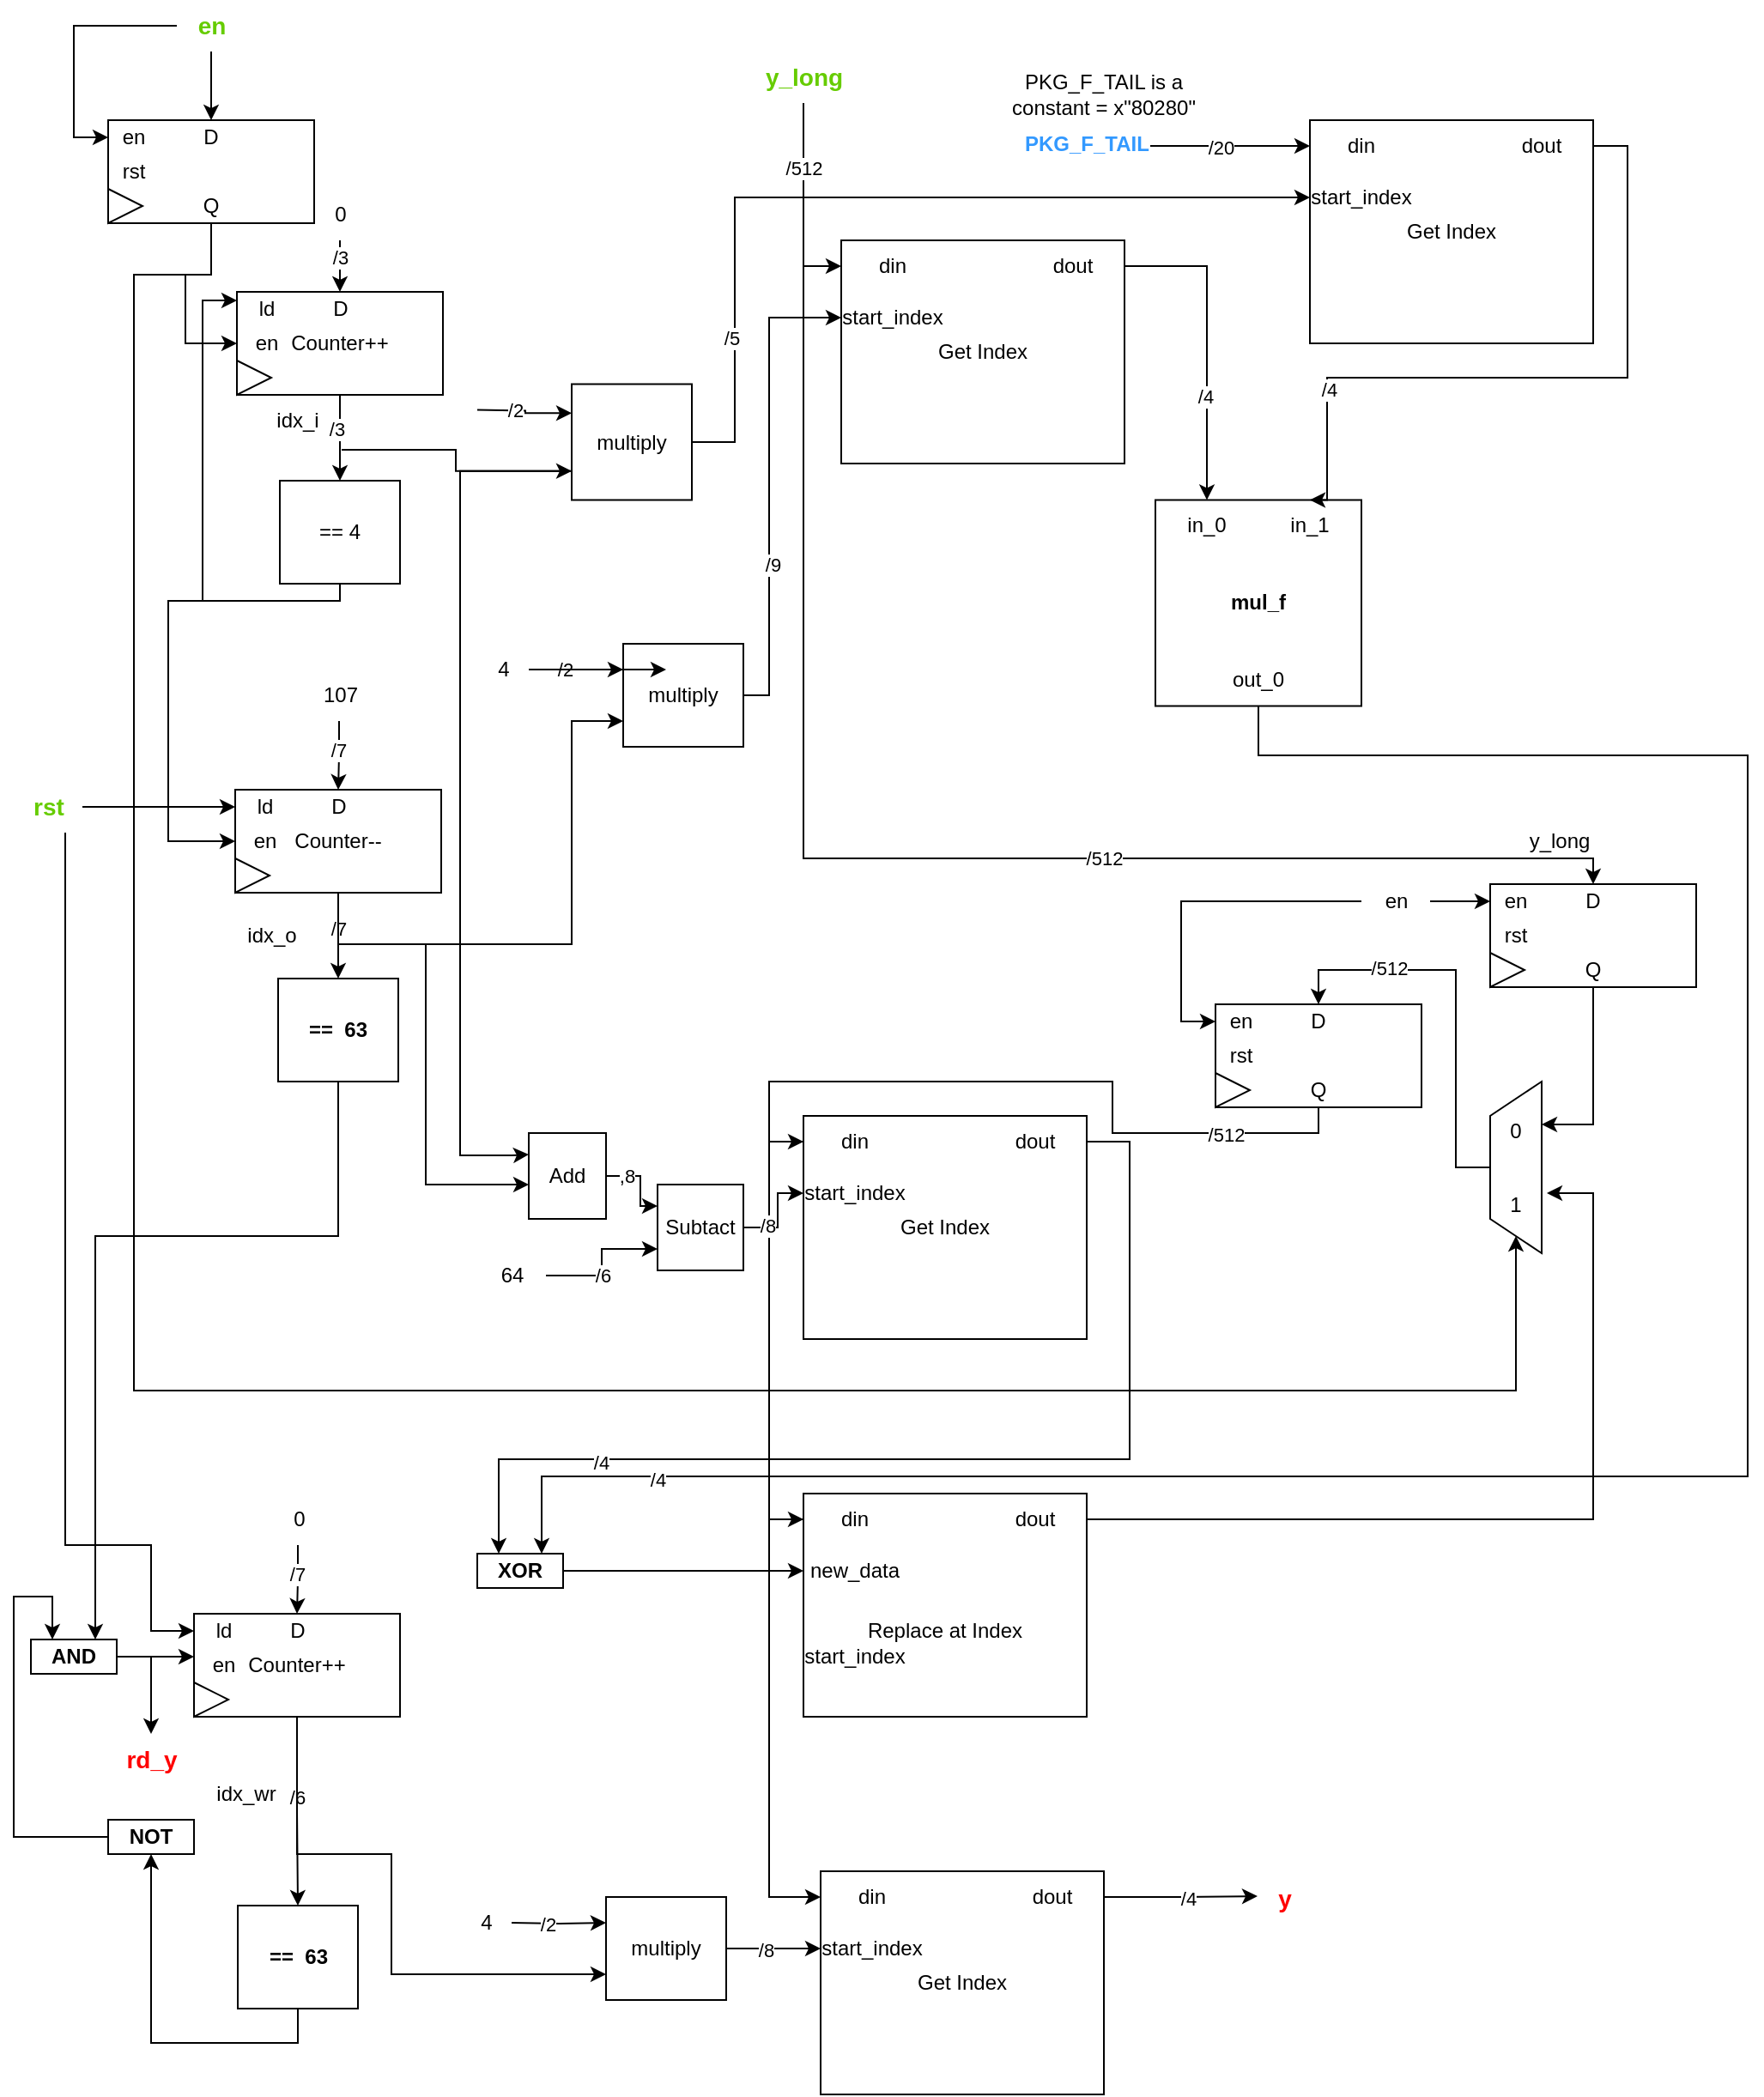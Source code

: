 <mxfile version="22.1.2" type="device">
  <diagram name="Page-1" id="uXOS0LW-BCHQ6-Janxh_">
    <mxGraphModel dx="2223" dy="1244" grid="1" gridSize="10" guides="1" tooltips="1" connect="1" arrows="1" fold="1" page="1" pageScale="1" pageWidth="850" pageHeight="1100" math="0" shadow="0">
      <root>
        <mxCell id="0" />
        <mxCell id="1" parent="0" />
        <mxCell id="AYv8p0lp2vQmEgdWVu1G-262" style="edgeStyle=orthogonalEdgeStyle;rounded=0;orthogonalLoop=1;jettySize=auto;html=1;entryX=0.5;entryY=0;entryDx=0;entryDy=0;" edge="1" parent="1" source="AYv8p0lp2vQmEgdWVu1G-8" target="AYv8p0lp2vQmEgdWVu1G-260">
          <mxGeometry relative="1" as="geometry" />
        </mxCell>
        <mxCell id="AYv8p0lp2vQmEgdWVu1G-263" style="edgeStyle=orthogonalEdgeStyle;rounded=0;orthogonalLoop=1;jettySize=auto;html=1;entryX=0;entryY=0.5;entryDx=0;entryDy=0;" edge="1" parent="1" source="AYv8p0lp2vQmEgdWVu1G-8" target="AYv8p0lp2vQmEgdWVu1G-258">
          <mxGeometry relative="1" as="geometry" />
        </mxCell>
        <mxCell id="AYv8p0lp2vQmEgdWVu1G-8" value="&lt;font color=&quot;#66cc00&quot;&gt;&lt;span style=&quot;font-size: 14px;&quot;&gt;&lt;b&gt;en&lt;br&gt;&lt;/b&gt;&lt;/span&gt;&lt;/font&gt;" style="text;html=1;align=center;verticalAlign=middle;resizable=0;points=[];autosize=1;strokeColor=none;fillColor=none;" vertex="1" parent="1">
          <mxGeometry x="35" width="40" height="30" as="geometry" />
        </mxCell>
        <mxCell id="AYv8p0lp2vQmEgdWVu1G-17" value="" style="edgeStyle=orthogonalEdgeStyle;rounded=0;orthogonalLoop=1;jettySize=auto;html=1;entryX=0.5;entryY=0;entryDx=0;entryDy=0;" edge="1" parent="1" source="AYv8p0lp2vQmEgdWVu1G-19" target="AYv8p0lp2vQmEgdWVu1G-20">
          <mxGeometry relative="1" as="geometry" />
        </mxCell>
        <mxCell id="AYv8p0lp2vQmEgdWVu1G-192" value="/3" style="edgeLabel;html=1;align=center;verticalAlign=middle;resizable=0;points=[];" vertex="1" connectable="0" parent="AYv8p0lp2vQmEgdWVu1G-17">
          <mxGeometry x="-0.2" y="-2" relative="1" as="geometry">
            <mxPoint as="offset" />
          </mxGeometry>
        </mxCell>
        <mxCell id="AYv8p0lp2vQmEgdWVu1G-19" value="Counter++" style="rounded=0;whiteSpace=wrap;html=1;" vertex="1" parent="1">
          <mxGeometry x="70" y="170" width="120" height="60" as="geometry" />
        </mxCell>
        <mxCell id="AYv8p0lp2vQmEgdWVu1G-153" style="edgeStyle=orthogonalEdgeStyle;rounded=0;orthogonalLoop=1;jettySize=auto;html=1;entryX=0;entryY=0.25;entryDx=0;entryDy=0;" edge="1" parent="1" source="AYv8p0lp2vQmEgdWVu1G-20" target="AYv8p0lp2vQmEgdWVu1G-22">
          <mxGeometry relative="1" as="geometry">
            <Array as="points">
              <mxPoint x="130" y="350" />
              <mxPoint x="50" y="350" />
              <mxPoint x="50" y="175" />
            </Array>
          </mxGeometry>
        </mxCell>
        <mxCell id="AYv8p0lp2vQmEgdWVu1G-20" value="== 4" style="rounded=0;whiteSpace=wrap;html=1;" vertex="1" parent="1">
          <mxGeometry x="95" y="280" width="70" height="60" as="geometry" />
        </mxCell>
        <mxCell id="AYv8p0lp2vQmEgdWVu1G-21" value="" style="triangle;whiteSpace=wrap;html=1;direction=east;" vertex="1" parent="1">
          <mxGeometry x="70" y="210" width="20" height="20" as="geometry" />
        </mxCell>
        <mxCell id="AYv8p0lp2vQmEgdWVu1G-22" value="ld" style="text;html=1;strokeColor=none;fillColor=none;align=center;verticalAlign=middle;whiteSpace=wrap;rounded=0;" vertex="1" parent="1">
          <mxGeometry x="70" y="170" width="35" height="20" as="geometry" />
        </mxCell>
        <mxCell id="AYv8p0lp2vQmEgdWVu1G-23" value="en" style="text;html=1;strokeColor=none;fillColor=none;align=center;verticalAlign=middle;whiteSpace=wrap;rounded=0;" vertex="1" parent="1">
          <mxGeometry x="70" y="190" width="35" height="20" as="geometry" />
        </mxCell>
        <mxCell id="AYv8p0lp2vQmEgdWVu1G-24" value="D" style="text;html=1;strokeColor=none;fillColor=none;align=center;verticalAlign=middle;whiteSpace=wrap;rounded=0;" vertex="1" parent="1">
          <mxGeometry x="112.5" y="170" width="35" height="20" as="geometry" />
        </mxCell>
        <mxCell id="AYv8p0lp2vQmEgdWVu1G-25" style="edgeStyle=orthogonalEdgeStyle;rounded=0;orthogonalLoop=1;jettySize=auto;html=1;exitX=0.5;exitY=1;exitDx=0;exitDy=0;entryX=0;entryY=0.5;entryDx=0;entryDy=0;" edge="1" parent="1" source="AYv8p0lp2vQmEgdWVu1G-20" target="AYv8p0lp2vQmEgdWVu1G-36">
          <mxGeometry relative="1" as="geometry">
            <mxPoint x="130" y="390" as="targetPoint" />
            <Array as="points">
              <mxPoint x="130" y="350" />
              <mxPoint x="30" y="350" />
              <mxPoint x="30" y="490" />
            </Array>
          </mxGeometry>
        </mxCell>
        <mxCell id="AYv8p0lp2vQmEgdWVu1G-26" value="idx_i" style="text;html=1;align=center;verticalAlign=middle;resizable=0;points=[];autosize=1;strokeColor=none;fillColor=none;" vertex="1" parent="1">
          <mxGeometry x="80" y="230" width="50" height="30" as="geometry" />
        </mxCell>
        <mxCell id="AYv8p0lp2vQmEgdWVu1G-151" style="edgeStyle=orthogonalEdgeStyle;rounded=0;orthogonalLoop=1;jettySize=auto;html=1;entryX=0.5;entryY=0;entryDx=0;entryDy=0;" edge="1" parent="1" source="AYv8p0lp2vQmEgdWVu1G-30" target="AYv8p0lp2vQmEgdWVu1G-32">
          <mxGeometry relative="1" as="geometry" />
        </mxCell>
        <mxCell id="AYv8p0lp2vQmEgdWVu1G-152" value="/7" style="edgeLabel;html=1;align=center;verticalAlign=middle;resizable=0;points=[];" vertex="1" connectable="0" parent="AYv8p0lp2vQmEgdWVu1G-151">
          <mxGeometry x="-0.16" relative="1" as="geometry">
            <mxPoint as="offset" />
          </mxGeometry>
        </mxCell>
        <mxCell id="AYv8p0lp2vQmEgdWVu1G-172" style="edgeStyle=orthogonalEdgeStyle;rounded=0;orthogonalLoop=1;jettySize=auto;html=1;entryX=0;entryY=0.75;entryDx=0;entryDy=0;" edge="1" parent="1" source="AYv8p0lp2vQmEgdWVu1G-30" target="AYv8p0lp2vQmEgdWVu1G-171">
          <mxGeometry relative="1" as="geometry">
            <Array as="points">
              <mxPoint x="129" y="550" />
              <mxPoint x="265" y="550" />
              <mxPoint x="265" y="420" />
            </Array>
          </mxGeometry>
        </mxCell>
        <mxCell id="AYv8p0lp2vQmEgdWVu1G-30" value="Counter--" style="rounded=0;whiteSpace=wrap;html=1;" vertex="1" parent="1">
          <mxGeometry x="69" y="460" width="120" height="60" as="geometry" />
        </mxCell>
        <mxCell id="AYv8p0lp2vQmEgdWVu1G-320" style="edgeStyle=orthogonalEdgeStyle;rounded=0;orthogonalLoop=1;jettySize=auto;html=1;entryX=0.75;entryY=0;entryDx=0;entryDy=0;" edge="1" parent="1" source="AYv8p0lp2vQmEgdWVu1G-32" target="AYv8p0lp2vQmEgdWVu1G-312">
          <mxGeometry relative="1" as="geometry">
            <Array as="points">
              <mxPoint x="129" y="720" />
              <mxPoint x="-12" y="720" />
            </Array>
          </mxGeometry>
        </mxCell>
        <mxCell id="AYv8p0lp2vQmEgdWVu1G-32" value="&lt;b&gt;==&amp;nbsp; 63&lt;/b&gt;" style="rounded=0;whiteSpace=wrap;html=1;" vertex="1" parent="1">
          <mxGeometry x="94" y="570" width="70" height="60" as="geometry" />
        </mxCell>
        <mxCell id="AYv8p0lp2vQmEgdWVu1G-33" value="" style="triangle;whiteSpace=wrap;html=1;direction=east;" vertex="1" parent="1">
          <mxGeometry x="69" y="500" width="20" height="20" as="geometry" />
        </mxCell>
        <mxCell id="AYv8p0lp2vQmEgdWVu1G-35" value="ld" style="text;html=1;strokeColor=none;fillColor=none;align=center;verticalAlign=middle;whiteSpace=wrap;rounded=0;" vertex="1" parent="1">
          <mxGeometry x="69" y="460" width="35" height="20" as="geometry" />
        </mxCell>
        <mxCell id="AYv8p0lp2vQmEgdWVu1G-36" value="en" style="text;html=1;strokeColor=none;fillColor=none;align=center;verticalAlign=middle;whiteSpace=wrap;rounded=0;" vertex="1" parent="1">
          <mxGeometry x="69" y="480" width="35" height="20" as="geometry" />
        </mxCell>
        <mxCell id="AYv8p0lp2vQmEgdWVu1G-37" value="D" style="text;html=1;strokeColor=none;fillColor=none;align=center;verticalAlign=middle;whiteSpace=wrap;rounded=0;" vertex="1" parent="1">
          <mxGeometry x="111.5" y="460" width="35" height="20" as="geometry" />
        </mxCell>
        <mxCell id="AYv8p0lp2vQmEgdWVu1G-39" value="idx_o" style="text;html=1;align=center;verticalAlign=middle;resizable=0;points=[];autosize=1;strokeColor=none;fillColor=none;" vertex="1" parent="1">
          <mxGeometry x="65" y="530" width="50" height="30" as="geometry" />
        </mxCell>
        <mxCell id="AYv8p0lp2vQmEgdWVu1G-66" style="edgeStyle=orthogonalEdgeStyle;rounded=0;orthogonalLoop=1;jettySize=auto;html=1;entryX=0.5;entryY=0;entryDx=0;entryDy=0;" edge="1" parent="1" source="AYv8p0lp2vQmEgdWVu1G-68" target="AYv8p0lp2vQmEgdWVu1G-24">
          <mxGeometry relative="1" as="geometry" />
        </mxCell>
        <mxCell id="AYv8p0lp2vQmEgdWVu1G-67" value="/3" style="edgeLabel;html=1;align=center;verticalAlign=middle;resizable=0;points=[];" vertex="1" connectable="0" parent="AYv8p0lp2vQmEgdWVu1G-66">
          <mxGeometry x="0.483" y="-3" relative="1" as="geometry">
            <mxPoint x="3" y="-7" as="offset" />
          </mxGeometry>
        </mxCell>
        <mxCell id="AYv8p0lp2vQmEgdWVu1G-68" value="0" style="text;html=1;align=center;verticalAlign=middle;resizable=0;points=[];autosize=1;strokeColor=none;fillColor=none;" vertex="1" parent="1">
          <mxGeometry x="115" y="110" width="30" height="30" as="geometry" />
        </mxCell>
        <mxCell id="AYv8p0lp2vQmEgdWVu1G-149" style="edgeStyle=orthogonalEdgeStyle;rounded=0;orthogonalLoop=1;jettySize=auto;html=1;entryX=0.5;entryY=0;entryDx=0;entryDy=0;" edge="1" parent="1" source="AYv8p0lp2vQmEgdWVu1G-148" target="AYv8p0lp2vQmEgdWVu1G-37">
          <mxGeometry relative="1" as="geometry" />
        </mxCell>
        <mxCell id="AYv8p0lp2vQmEgdWVu1G-150" value="/7" style="edgeLabel;html=1;align=center;verticalAlign=middle;resizable=0;points=[];" vertex="1" connectable="0" parent="AYv8p0lp2vQmEgdWVu1G-149">
          <mxGeometry x="-0.161" y="-1" relative="1" as="geometry">
            <mxPoint as="offset" />
          </mxGeometry>
        </mxCell>
        <mxCell id="AYv8p0lp2vQmEgdWVu1G-148" value="107" style="text;html=1;align=center;verticalAlign=middle;resizable=0;points=[];autosize=1;strokeColor=none;fillColor=none;" vertex="1" parent="1">
          <mxGeometry x="109.5" y="390" width="40" height="30" as="geometry" />
        </mxCell>
        <mxCell id="AYv8p0lp2vQmEgdWVu1G-158" value="&lt;b&gt;mul_f&lt;/b&gt;" style="rounded=0;whiteSpace=wrap;html=1;" vertex="1" parent="1">
          <mxGeometry x="605" y="291.25" width="120" height="120" as="geometry" />
        </mxCell>
        <mxCell id="AYv8p0lp2vQmEgdWVu1G-159" value="in_0" style="text;html=1;strokeColor=none;fillColor=none;align=center;verticalAlign=middle;whiteSpace=wrap;rounded=0;" vertex="1" parent="1">
          <mxGeometry x="615" y="291.25" width="40" height="30" as="geometry" />
        </mxCell>
        <mxCell id="AYv8p0lp2vQmEgdWVu1G-160" value="in_1" style="text;html=1;strokeColor=none;fillColor=none;align=center;verticalAlign=middle;whiteSpace=wrap;rounded=0;" vertex="1" parent="1">
          <mxGeometry x="675" y="291.25" width="40" height="30" as="geometry" />
        </mxCell>
        <mxCell id="AYv8p0lp2vQmEgdWVu1G-272" style="edgeStyle=orthogonalEdgeStyle;rounded=0;orthogonalLoop=1;jettySize=auto;html=1;entryX=0.75;entryY=0;entryDx=0;entryDy=0;" edge="1" parent="1" source="AYv8p0lp2vQmEgdWVu1G-161" target="AYv8p0lp2vQmEgdWVu1G-268">
          <mxGeometry relative="1" as="geometry">
            <Array as="points">
              <mxPoint x="665" y="440" />
              <mxPoint x="950" y="440" />
              <mxPoint x="950" y="860" />
              <mxPoint x="248" y="860" />
            </Array>
          </mxGeometry>
        </mxCell>
        <mxCell id="AYv8p0lp2vQmEgdWVu1G-273" value="/4" style="edgeLabel;html=1;align=center;verticalAlign=middle;resizable=0;points=[];" vertex="1" connectable="0" parent="AYv8p0lp2vQmEgdWVu1G-272">
          <mxGeometry x="0.847" y="2" relative="1" as="geometry">
            <mxPoint x="-1" as="offset" />
          </mxGeometry>
        </mxCell>
        <mxCell id="AYv8p0lp2vQmEgdWVu1G-161" value="out_0" style="text;html=1;strokeColor=none;fillColor=none;align=center;verticalAlign=middle;whiteSpace=wrap;rounded=0;" vertex="1" parent="1">
          <mxGeometry x="645" y="381.25" width="40" height="30" as="geometry" />
        </mxCell>
        <mxCell id="AYv8p0lp2vQmEgdWVu1G-162" value="Get Index" style="rounded=0;whiteSpace=wrap;html=1;" vertex="1" parent="1">
          <mxGeometry x="422" y="140" width="165" height="130" as="geometry" />
        </mxCell>
        <mxCell id="AYv8p0lp2vQmEgdWVu1G-163" value="din" style="text;html=1;strokeColor=none;fillColor=none;align=center;verticalAlign=middle;whiteSpace=wrap;rounded=0;" vertex="1" parent="1">
          <mxGeometry x="422" y="140" width="60" height="30" as="geometry" />
        </mxCell>
        <mxCell id="AYv8p0lp2vQmEgdWVu1G-164" value="start_index" style="text;html=1;strokeColor=none;fillColor=none;align=center;verticalAlign=middle;whiteSpace=wrap;rounded=0;" vertex="1" parent="1">
          <mxGeometry x="422" y="170" width="60" height="30" as="geometry" />
        </mxCell>
        <mxCell id="AYv8p0lp2vQmEgdWVu1G-170" style="edgeStyle=orthogonalEdgeStyle;rounded=0;orthogonalLoop=1;jettySize=auto;html=1;entryX=0.5;entryY=0;entryDx=0;entryDy=0;" edge="1" parent="1" source="AYv8p0lp2vQmEgdWVu1G-166" target="AYv8p0lp2vQmEgdWVu1G-159">
          <mxGeometry relative="1" as="geometry" />
        </mxCell>
        <mxCell id="AYv8p0lp2vQmEgdWVu1G-178" value="/4" style="edgeLabel;html=1;align=center;verticalAlign=middle;resizable=0;points=[];" vertex="1" connectable="0" parent="AYv8p0lp2vQmEgdWVu1G-170">
          <mxGeometry x="0.346" y="-1" relative="1" as="geometry">
            <mxPoint as="offset" />
          </mxGeometry>
        </mxCell>
        <mxCell id="AYv8p0lp2vQmEgdWVu1G-166" value="dout" style="text;html=1;strokeColor=none;fillColor=none;align=center;verticalAlign=middle;whiteSpace=wrap;rounded=0;" vertex="1" parent="1">
          <mxGeometry x="527" y="140" width="60" height="30" as="geometry" />
        </mxCell>
        <mxCell id="AYv8p0lp2vQmEgdWVu1G-168" style="edgeStyle=orthogonalEdgeStyle;rounded=0;orthogonalLoop=1;jettySize=auto;html=1;entryX=0;entryY=0.5;entryDx=0;entryDy=0;" edge="1" parent="1" source="AYv8p0lp2vQmEgdWVu1G-167" target="AYv8p0lp2vQmEgdWVu1G-163">
          <mxGeometry relative="1" as="geometry" />
        </mxCell>
        <mxCell id="AYv8p0lp2vQmEgdWVu1G-169" value="/512" style="edgeLabel;html=1;align=center;verticalAlign=middle;resizable=0;points=[];" vertex="1" connectable="0" parent="AYv8p0lp2vQmEgdWVu1G-168">
          <mxGeometry x="-0.35" relative="1" as="geometry">
            <mxPoint as="offset" />
          </mxGeometry>
        </mxCell>
        <mxCell id="AYv8p0lp2vQmEgdWVu1G-167" value="&lt;font color=&quot;#66cc00&quot;&gt;&lt;span style=&quot;font-size: 14px;&quot;&gt;&lt;b&gt;y_long&lt;br&gt;&lt;/b&gt;&lt;/span&gt;&lt;/font&gt;" style="text;html=1;align=center;verticalAlign=middle;resizable=0;points=[];autosize=1;strokeColor=none;fillColor=none;" vertex="1" parent="1">
          <mxGeometry x="365" y="30" width="70" height="30" as="geometry" />
        </mxCell>
        <mxCell id="AYv8p0lp2vQmEgdWVu1G-176" style="edgeStyle=orthogonalEdgeStyle;rounded=0;orthogonalLoop=1;jettySize=auto;html=1;entryX=0;entryY=0.5;entryDx=0;entryDy=0;" edge="1" parent="1" source="AYv8p0lp2vQmEgdWVu1G-171" target="AYv8p0lp2vQmEgdWVu1G-164">
          <mxGeometry relative="1" as="geometry">
            <Array as="points">
              <mxPoint x="380" y="405" />
              <mxPoint x="380" y="185" />
            </Array>
          </mxGeometry>
        </mxCell>
        <mxCell id="AYv8p0lp2vQmEgdWVu1G-177" value="/9" style="edgeLabel;html=1;align=center;verticalAlign=middle;resizable=0;points=[];" vertex="1" connectable="0" parent="AYv8p0lp2vQmEgdWVu1G-176">
          <mxGeometry x="-0.339" y="-1" relative="1" as="geometry">
            <mxPoint x="1" as="offset" />
          </mxGeometry>
        </mxCell>
        <mxCell id="AYv8p0lp2vQmEgdWVu1G-171" value="multiply" style="rounded=0;whiteSpace=wrap;html=1;" vertex="1" parent="1">
          <mxGeometry x="295" y="375" width="70" height="60" as="geometry" />
        </mxCell>
        <mxCell id="AYv8p0lp2vQmEgdWVu1G-174" style="edgeStyle=orthogonalEdgeStyle;rounded=0;orthogonalLoop=1;jettySize=auto;html=1;entryX=0;entryY=0.25;entryDx=0;entryDy=0;" edge="1" parent="1" source="AYv8p0lp2vQmEgdWVu1G-173" target="AYv8p0lp2vQmEgdWVu1G-171">
          <mxGeometry relative="1" as="geometry" />
        </mxCell>
        <mxCell id="AYv8p0lp2vQmEgdWVu1G-175" value="/2" style="edgeLabel;html=1;align=center;verticalAlign=middle;resizable=0;points=[];" vertex="1" connectable="0" parent="AYv8p0lp2vQmEgdWVu1G-174">
          <mxGeometry x="-0.236" relative="1" as="geometry">
            <mxPoint as="offset" />
          </mxGeometry>
        </mxCell>
        <mxCell id="AYv8p0lp2vQmEgdWVu1G-328" value="" style="edgeStyle=orthogonalEdgeStyle;rounded=0;orthogonalLoop=1;jettySize=auto;html=1;" edge="1" parent="1" source="AYv8p0lp2vQmEgdWVu1G-173">
          <mxGeometry relative="1" as="geometry">
            <mxPoint x="320" y="390" as="targetPoint" />
          </mxGeometry>
        </mxCell>
        <mxCell id="AYv8p0lp2vQmEgdWVu1G-173" value="4" style="text;html=1;align=center;verticalAlign=middle;resizable=0;points=[];autosize=1;strokeColor=none;fillColor=none;" vertex="1" parent="1">
          <mxGeometry x="210" y="375" width="30" height="30" as="geometry" />
        </mxCell>
        <mxCell id="AYv8p0lp2vQmEgdWVu1G-180" value="Get Index" style="rounded=0;whiteSpace=wrap;html=1;" vertex="1" parent="1">
          <mxGeometry x="695" y="70" width="165" height="130" as="geometry" />
        </mxCell>
        <mxCell id="AYv8p0lp2vQmEgdWVu1G-181" value="din" style="text;html=1;strokeColor=none;fillColor=none;align=center;verticalAlign=middle;whiteSpace=wrap;rounded=0;" vertex="1" parent="1">
          <mxGeometry x="695" y="70" width="60" height="30" as="geometry" />
        </mxCell>
        <mxCell id="AYv8p0lp2vQmEgdWVu1G-182" value="start_index" style="text;html=1;strokeColor=none;fillColor=none;align=center;verticalAlign=middle;whiteSpace=wrap;rounded=0;" vertex="1" parent="1">
          <mxGeometry x="695" y="100" width="60" height="30" as="geometry" />
        </mxCell>
        <mxCell id="AYv8p0lp2vQmEgdWVu1G-193" style="edgeStyle=orthogonalEdgeStyle;rounded=0;orthogonalLoop=1;jettySize=auto;html=1;entryX=0.5;entryY=0;entryDx=0;entryDy=0;" edge="1" parent="1" source="AYv8p0lp2vQmEgdWVu1G-183" target="AYv8p0lp2vQmEgdWVu1G-160">
          <mxGeometry relative="1" as="geometry">
            <Array as="points">
              <mxPoint x="880" y="85" />
              <mxPoint x="880" y="220" />
              <mxPoint x="705" y="220" />
            </Array>
          </mxGeometry>
        </mxCell>
        <mxCell id="AYv8p0lp2vQmEgdWVu1G-197" value="/4" style="edgeLabel;html=1;align=center;verticalAlign=middle;resizable=0;points=[];" vertex="1" connectable="0" parent="AYv8p0lp2vQmEgdWVu1G-193">
          <mxGeometry x="0.638" y="1" relative="1" as="geometry">
            <mxPoint as="offset" />
          </mxGeometry>
        </mxCell>
        <mxCell id="AYv8p0lp2vQmEgdWVu1G-183" value="dout" style="text;html=1;strokeColor=none;fillColor=none;align=center;verticalAlign=middle;whiteSpace=wrap;rounded=0;" vertex="1" parent="1">
          <mxGeometry x="800" y="70" width="60" height="30" as="geometry" />
        </mxCell>
        <mxCell id="AYv8p0lp2vQmEgdWVu1G-190" style="edgeStyle=orthogonalEdgeStyle;rounded=0;orthogonalLoop=1;jettySize=auto;html=1;entryX=0;entryY=0.5;entryDx=0;entryDy=0;" edge="1" parent="1" source="AYv8p0lp2vQmEgdWVu1G-185" target="AYv8p0lp2vQmEgdWVu1G-182">
          <mxGeometry relative="1" as="geometry">
            <Array as="points">
              <mxPoint x="360" y="258" />
              <mxPoint x="360" y="115" />
            </Array>
          </mxGeometry>
        </mxCell>
        <mxCell id="AYv8p0lp2vQmEgdWVu1G-191" value="/5" style="edgeLabel;html=1;align=center;verticalAlign=middle;resizable=0;points=[];" vertex="1" connectable="0" parent="AYv8p0lp2vQmEgdWVu1G-190">
          <mxGeometry x="-0.659" y="2" relative="1" as="geometry">
            <mxPoint as="offset" />
          </mxGeometry>
        </mxCell>
        <mxCell id="AYv8p0lp2vQmEgdWVu1G-185" value="multiply" style="rounded=0;whiteSpace=wrap;html=1;" vertex="1" parent="1">
          <mxGeometry x="265" y="223.75" width="70" height="67.5" as="geometry" />
        </mxCell>
        <mxCell id="AYv8p0lp2vQmEgdWVu1G-186" style="edgeStyle=orthogonalEdgeStyle;rounded=0;orthogonalLoop=1;jettySize=auto;html=1;entryX=0;entryY=0.25;entryDx=0;entryDy=0;" edge="1" parent="1" target="AYv8p0lp2vQmEgdWVu1G-185">
          <mxGeometry relative="1" as="geometry">
            <mxPoint x="210" y="238.75" as="sourcePoint" />
          </mxGeometry>
        </mxCell>
        <mxCell id="AYv8p0lp2vQmEgdWVu1G-187" value="/2" style="edgeLabel;html=1;align=center;verticalAlign=middle;resizable=0;points=[];" vertex="1" connectable="0" parent="AYv8p0lp2vQmEgdWVu1G-186">
          <mxGeometry x="-0.236" relative="1" as="geometry">
            <mxPoint as="offset" />
          </mxGeometry>
        </mxCell>
        <mxCell id="AYv8p0lp2vQmEgdWVu1G-189" style="edgeStyle=orthogonalEdgeStyle;rounded=0;orthogonalLoop=1;jettySize=auto;html=1;exitX=1.02;exitY=1.067;exitDx=0;exitDy=0;entryX=0;entryY=0.75;entryDx=0;entryDy=0;exitPerimeter=0;" edge="1" parent="1" source="AYv8p0lp2vQmEgdWVu1G-26" target="AYv8p0lp2vQmEgdWVu1G-185">
          <mxGeometry relative="1" as="geometry" />
        </mxCell>
        <mxCell id="AYv8p0lp2vQmEgdWVu1G-195" style="edgeStyle=orthogonalEdgeStyle;rounded=0;orthogonalLoop=1;jettySize=auto;html=1;entryX=0;entryY=0.5;entryDx=0;entryDy=0;" edge="1" parent="1" source="AYv8p0lp2vQmEgdWVu1G-194" target="AYv8p0lp2vQmEgdWVu1G-181">
          <mxGeometry relative="1" as="geometry" />
        </mxCell>
        <mxCell id="AYv8p0lp2vQmEgdWVu1G-196" value="/20" style="edgeLabel;html=1;align=center;verticalAlign=middle;resizable=0;points=[];" vertex="1" connectable="0" parent="AYv8p0lp2vQmEgdWVu1G-195">
          <mxGeometry x="-0.118" y="-1" relative="1" as="geometry">
            <mxPoint as="offset" />
          </mxGeometry>
        </mxCell>
        <mxCell id="AYv8p0lp2vQmEgdWVu1G-194" value="PKG_F_TAIL" style="text;whiteSpace=wrap;fontStyle=1;fontColor=#3399FF;" vertex="1" parent="1">
          <mxGeometry x="527" y="70" width="75" height="30" as="geometry" />
        </mxCell>
        <mxCell id="AYv8p0lp2vQmEgdWVu1G-198" value="PKG_F_TAIL is a constant = x&quot;80280&quot;" style="text;html=1;strokeColor=none;fillColor=none;align=center;verticalAlign=middle;whiteSpace=wrap;rounded=0;" vertex="1" parent="1">
          <mxGeometry x="510" y="40" width="130" height="30" as="geometry" />
        </mxCell>
        <mxCell id="AYv8p0lp2vQmEgdWVu1G-199" value="Get Index" style="rounded=0;whiteSpace=wrap;html=1;" vertex="1" parent="1">
          <mxGeometry x="400" y="650" width="165" height="130" as="geometry" />
        </mxCell>
        <mxCell id="AYv8p0lp2vQmEgdWVu1G-200" value="din" style="text;html=1;strokeColor=none;fillColor=none;align=center;verticalAlign=middle;whiteSpace=wrap;rounded=0;" vertex="1" parent="1">
          <mxGeometry x="400" y="650" width="60" height="30" as="geometry" />
        </mxCell>
        <mxCell id="AYv8p0lp2vQmEgdWVu1G-201" value="start_index" style="text;html=1;strokeColor=none;fillColor=none;align=center;verticalAlign=middle;whiteSpace=wrap;rounded=0;" vertex="1" parent="1">
          <mxGeometry x="400" y="680" width="60" height="30" as="geometry" />
        </mxCell>
        <mxCell id="AYv8p0lp2vQmEgdWVu1G-270" style="edgeStyle=orthogonalEdgeStyle;rounded=0;orthogonalLoop=1;jettySize=auto;html=1;entryX=0.25;entryY=0;entryDx=0;entryDy=0;" edge="1" parent="1" source="AYv8p0lp2vQmEgdWVu1G-202" target="AYv8p0lp2vQmEgdWVu1G-268">
          <mxGeometry relative="1" as="geometry">
            <Array as="points">
              <mxPoint x="590" y="665" />
              <mxPoint x="590" y="850" />
              <mxPoint x="223" y="850" />
            </Array>
          </mxGeometry>
        </mxCell>
        <mxCell id="AYv8p0lp2vQmEgdWVu1G-271" value="/4" style="edgeLabel;html=1;align=center;verticalAlign=middle;resizable=0;points=[];" vertex="1" connectable="0" parent="AYv8p0lp2vQmEgdWVu1G-270">
          <mxGeometry x="0.637" y="2" relative="1" as="geometry">
            <mxPoint x="-1" as="offset" />
          </mxGeometry>
        </mxCell>
        <mxCell id="AYv8p0lp2vQmEgdWVu1G-202" value="dout" style="text;html=1;strokeColor=none;fillColor=none;align=center;verticalAlign=middle;whiteSpace=wrap;rounded=0;" vertex="1" parent="1">
          <mxGeometry x="505" y="650" width="60" height="30" as="geometry" />
        </mxCell>
        <mxCell id="AYv8p0lp2vQmEgdWVu1G-203" value="" style="rounded=0;whiteSpace=wrap;html=1;" vertex="1" parent="1">
          <mxGeometry x="640" y="585" width="120" height="60" as="geometry" />
        </mxCell>
        <mxCell id="AYv8p0lp2vQmEgdWVu1G-204" value="" style="triangle;whiteSpace=wrap;html=1;direction=east;" vertex="1" parent="1">
          <mxGeometry x="640" y="625" width="20" height="20" as="geometry" />
        </mxCell>
        <mxCell id="AYv8p0lp2vQmEgdWVu1G-205" value="en" style="text;html=1;strokeColor=none;fillColor=none;align=center;verticalAlign=middle;whiteSpace=wrap;rounded=0;" vertex="1" parent="1">
          <mxGeometry x="640" y="585" width="30" height="20" as="geometry" />
        </mxCell>
        <mxCell id="AYv8p0lp2vQmEgdWVu1G-206" value="rst" style="text;html=1;strokeColor=none;fillColor=none;align=center;verticalAlign=middle;whiteSpace=wrap;rounded=0;" vertex="1" parent="1">
          <mxGeometry x="640" y="605" width="30" height="20" as="geometry" />
        </mxCell>
        <mxCell id="AYv8p0lp2vQmEgdWVu1G-207" value="D" style="text;html=1;strokeColor=none;fillColor=none;align=center;verticalAlign=middle;whiteSpace=wrap;rounded=0;" vertex="1" parent="1">
          <mxGeometry x="670" y="585" width="60" height="20" as="geometry" />
        </mxCell>
        <mxCell id="AYv8p0lp2vQmEgdWVu1G-209" style="edgeStyle=orthogonalEdgeStyle;rounded=0;orthogonalLoop=1;jettySize=auto;html=1;entryX=0;entryY=0.5;entryDx=0;entryDy=0;" edge="1" parent="1" source="AYv8p0lp2vQmEgdWVu1G-208" target="AYv8p0lp2vQmEgdWVu1G-200">
          <mxGeometry relative="1" as="geometry">
            <Array as="points">
              <mxPoint x="700" y="660" />
              <mxPoint x="580" y="660" />
              <mxPoint x="580" y="630" />
              <mxPoint x="380" y="630" />
              <mxPoint x="380" y="665" />
            </Array>
          </mxGeometry>
        </mxCell>
        <mxCell id="AYv8p0lp2vQmEgdWVu1G-275" value="/512" style="edgeLabel;html=1;align=center;verticalAlign=middle;resizable=0;points=[];" vertex="1" connectable="0" parent="AYv8p0lp2vQmEgdWVu1G-209">
          <mxGeometry x="-0.676" y="1" relative="1" as="geometry">
            <mxPoint x="-1" as="offset" />
          </mxGeometry>
        </mxCell>
        <mxCell id="AYv8p0lp2vQmEgdWVu1G-208" value="Q" style="text;html=1;strokeColor=none;fillColor=none;align=center;verticalAlign=middle;whiteSpace=wrap;rounded=0;" vertex="1" parent="1">
          <mxGeometry x="670" y="625" width="60" height="20" as="geometry" />
        </mxCell>
        <mxCell id="AYv8p0lp2vQmEgdWVu1G-210" value="&lt;br&gt;&lt;br&gt;Replace at Index" style="rounded=0;whiteSpace=wrap;html=1;" vertex="1" parent="1">
          <mxGeometry x="400" y="870" width="165" height="130" as="geometry" />
        </mxCell>
        <mxCell id="AYv8p0lp2vQmEgdWVu1G-274" style="edgeStyle=orthogonalEdgeStyle;rounded=0;orthogonalLoop=1;jettySize=auto;html=1;exitX=0;exitY=0.5;exitDx=0;exitDy=0;" edge="1" parent="1" source="AYv8p0lp2vQmEgdWVu1G-200" target="AYv8p0lp2vQmEgdWVu1G-211">
          <mxGeometry relative="1" as="geometry">
            <Array as="points">
              <mxPoint x="380" y="665" />
              <mxPoint x="380" y="885" />
            </Array>
          </mxGeometry>
        </mxCell>
        <mxCell id="AYv8p0lp2vQmEgdWVu1G-211" value="din" style="text;html=1;strokeColor=none;fillColor=none;align=center;verticalAlign=middle;whiteSpace=wrap;rounded=0;" vertex="1" parent="1">
          <mxGeometry x="400" y="870" width="60" height="30" as="geometry" />
        </mxCell>
        <mxCell id="AYv8p0lp2vQmEgdWVu1G-212" value="dout" style="text;html=1;strokeColor=none;fillColor=none;align=center;verticalAlign=middle;whiteSpace=wrap;rounded=0;" vertex="1" parent="1">
          <mxGeometry x="505" y="870" width="60" height="30" as="geometry" />
        </mxCell>
        <mxCell id="AYv8p0lp2vQmEgdWVu1G-213" value="new_data" style="text;html=1;strokeColor=none;fillColor=none;align=center;verticalAlign=middle;whiteSpace=wrap;rounded=0;" vertex="1" parent="1">
          <mxGeometry x="400" y="900" width="60" height="30" as="geometry" />
        </mxCell>
        <mxCell id="AYv8p0lp2vQmEgdWVu1G-214" value="start_index" style="text;html=1;strokeColor=none;fillColor=none;align=center;verticalAlign=middle;whiteSpace=wrap;rounded=0;" vertex="1" parent="1">
          <mxGeometry x="400" y="950" width="60" height="30" as="geometry" />
        </mxCell>
        <mxCell id="AYv8p0lp2vQmEgdWVu1G-220" style="edgeStyle=orthogonalEdgeStyle;rounded=0;orthogonalLoop=1;jettySize=auto;html=1;exitX=0;exitY=0.75;exitDx=0;exitDy=0;entryX=0;entryY=0.25;entryDx=0;entryDy=0;" edge="1" parent="1" source="AYv8p0lp2vQmEgdWVu1G-185" target="AYv8p0lp2vQmEgdWVu1G-218">
          <mxGeometry relative="1" as="geometry">
            <Array as="points">
              <mxPoint x="200" y="274" />
              <mxPoint x="200" y="673" />
              <mxPoint x="230" y="673" />
            </Array>
          </mxGeometry>
        </mxCell>
        <mxCell id="AYv8p0lp2vQmEgdWVu1G-221" style="edgeStyle=orthogonalEdgeStyle;rounded=0;orthogonalLoop=1;jettySize=auto;html=1;exitX=0.5;exitY=1;exitDx=0;exitDy=0;" edge="1" parent="1" source="AYv8p0lp2vQmEgdWVu1G-30" target="AYv8p0lp2vQmEgdWVu1G-218">
          <mxGeometry relative="1" as="geometry">
            <Array as="points">
              <mxPoint x="129" y="550" />
              <mxPoint x="180" y="550" />
              <mxPoint x="180" y="690" />
            </Array>
          </mxGeometry>
        </mxCell>
        <mxCell id="AYv8p0lp2vQmEgdWVu1G-223" style="edgeStyle=orthogonalEdgeStyle;rounded=0;orthogonalLoop=1;jettySize=auto;html=1;entryX=0;entryY=0.25;entryDx=0;entryDy=0;" edge="1" parent="1" source="AYv8p0lp2vQmEgdWVu1G-218" target="AYv8p0lp2vQmEgdWVu1G-222">
          <mxGeometry relative="1" as="geometry" />
        </mxCell>
        <mxCell id="AYv8p0lp2vQmEgdWVu1G-229" value=",8" style="edgeLabel;html=1;align=center;verticalAlign=middle;resizable=0;points=[];" vertex="1" connectable="0" parent="AYv8p0lp2vQmEgdWVu1G-223">
          <mxGeometry x="-0.495" relative="1" as="geometry">
            <mxPoint as="offset" />
          </mxGeometry>
        </mxCell>
        <mxCell id="AYv8p0lp2vQmEgdWVu1G-218" value="Add" style="rounded=0;whiteSpace=wrap;html=1;" vertex="1" parent="1">
          <mxGeometry x="240" y="660" width="45" height="50" as="geometry" />
        </mxCell>
        <mxCell id="AYv8p0lp2vQmEgdWVu1G-224" style="edgeStyle=orthogonalEdgeStyle;rounded=0;orthogonalLoop=1;jettySize=auto;html=1;entryX=0;entryY=0.5;entryDx=0;entryDy=0;" edge="1" parent="1" source="AYv8p0lp2vQmEgdWVu1G-222" target="AYv8p0lp2vQmEgdWVu1G-201">
          <mxGeometry relative="1" as="geometry" />
        </mxCell>
        <mxCell id="AYv8p0lp2vQmEgdWVu1G-230" value="/8" style="edgeLabel;html=1;align=center;verticalAlign=middle;resizable=0;points=[];" vertex="1" connectable="0" parent="AYv8p0lp2vQmEgdWVu1G-224">
          <mxGeometry x="-0.491" y="1" relative="1" as="geometry">
            <mxPoint as="offset" />
          </mxGeometry>
        </mxCell>
        <mxCell id="AYv8p0lp2vQmEgdWVu1G-222" value="Subtact" style="rounded=0;whiteSpace=wrap;html=1;" vertex="1" parent="1">
          <mxGeometry x="315" y="690" width="50" height="50" as="geometry" />
        </mxCell>
        <mxCell id="AYv8p0lp2vQmEgdWVu1G-227" style="edgeStyle=orthogonalEdgeStyle;rounded=0;orthogonalLoop=1;jettySize=auto;html=1;entryX=0;entryY=0.75;entryDx=0;entryDy=0;" edge="1" parent="1" source="AYv8p0lp2vQmEgdWVu1G-226" target="AYv8p0lp2vQmEgdWVu1G-222">
          <mxGeometry relative="1" as="geometry" />
        </mxCell>
        <mxCell id="AYv8p0lp2vQmEgdWVu1G-228" value="/6" style="edgeLabel;html=1;align=center;verticalAlign=middle;resizable=0;points=[];" vertex="1" connectable="0" parent="AYv8p0lp2vQmEgdWVu1G-227">
          <mxGeometry x="-0.168" y="1" relative="1" as="geometry">
            <mxPoint x="1" y="1" as="offset" />
          </mxGeometry>
        </mxCell>
        <mxCell id="AYv8p0lp2vQmEgdWVu1G-226" value="64" style="text;html=1;align=center;verticalAlign=middle;resizable=0;points=[];autosize=1;strokeColor=none;fillColor=none;" vertex="1" parent="1">
          <mxGeometry x="210" y="728" width="40" height="30" as="geometry" />
        </mxCell>
        <mxCell id="AYv8p0lp2vQmEgdWVu1G-232" value="" style="rounded=0;whiteSpace=wrap;html=1;" vertex="1" parent="1">
          <mxGeometry x="800" y="515" width="120" height="60" as="geometry" />
        </mxCell>
        <mxCell id="AYv8p0lp2vQmEgdWVu1G-233" value="" style="triangle;whiteSpace=wrap;html=1;direction=east;" vertex="1" parent="1">
          <mxGeometry x="800" y="555" width="20" height="20" as="geometry" />
        </mxCell>
        <mxCell id="AYv8p0lp2vQmEgdWVu1G-234" value="en" style="text;html=1;strokeColor=none;fillColor=none;align=center;verticalAlign=middle;whiteSpace=wrap;rounded=0;" vertex="1" parent="1">
          <mxGeometry x="800" y="515" width="30" height="20" as="geometry" />
        </mxCell>
        <mxCell id="AYv8p0lp2vQmEgdWVu1G-235" value="rst" style="text;html=1;strokeColor=none;fillColor=none;align=center;verticalAlign=middle;whiteSpace=wrap;rounded=0;" vertex="1" parent="1">
          <mxGeometry x="800" y="535" width="30" height="20" as="geometry" />
        </mxCell>
        <mxCell id="AYv8p0lp2vQmEgdWVu1G-238" style="edgeStyle=orthogonalEdgeStyle;rounded=0;orthogonalLoop=1;jettySize=auto;html=1;" edge="1" parent="1" target="AYv8p0lp2vQmEgdWVu1G-236">
          <mxGeometry relative="1" as="geometry">
            <mxPoint x="400" y="110" as="sourcePoint" />
            <Array as="points">
              <mxPoint x="400" y="500" />
              <mxPoint x="860" y="500" />
            </Array>
          </mxGeometry>
        </mxCell>
        <mxCell id="AYv8p0lp2vQmEgdWVu1G-240" value="/512" style="edgeLabel;html=1;align=center;verticalAlign=middle;resizable=0;points=[];" vertex="1" connectable="0" parent="AYv8p0lp2vQmEgdWVu1G-238">
          <mxGeometry x="0.397" y="-2" relative="1" as="geometry">
            <mxPoint x="-39" y="-2" as="offset" />
          </mxGeometry>
        </mxCell>
        <mxCell id="AYv8p0lp2vQmEgdWVu1G-236" value="D" style="text;html=1;strokeColor=none;fillColor=none;align=center;verticalAlign=middle;whiteSpace=wrap;rounded=0;" vertex="1" parent="1">
          <mxGeometry x="830" y="515" width="60" height="20" as="geometry" />
        </mxCell>
        <mxCell id="AYv8p0lp2vQmEgdWVu1G-242" style="edgeStyle=orthogonalEdgeStyle;rounded=0;orthogonalLoop=1;jettySize=auto;html=1;entryX=0.75;entryY=1;entryDx=0;entryDy=0;" edge="1" parent="1" source="AYv8p0lp2vQmEgdWVu1G-237" target="AYv8p0lp2vQmEgdWVu1G-241">
          <mxGeometry relative="1" as="geometry" />
        </mxCell>
        <mxCell id="AYv8p0lp2vQmEgdWVu1G-237" value="Q" style="text;html=1;strokeColor=none;fillColor=none;align=center;verticalAlign=middle;whiteSpace=wrap;rounded=0;" vertex="1" parent="1">
          <mxGeometry x="830" y="555" width="60" height="20" as="geometry" />
        </mxCell>
        <mxCell id="AYv8p0lp2vQmEgdWVu1G-239" value="y_long" style="text;html=1;align=center;verticalAlign=middle;resizable=0;points=[];autosize=1;strokeColor=none;fillColor=none;" vertex="1" parent="1">
          <mxGeometry x="810" y="475" width="60" height="30" as="geometry" />
        </mxCell>
        <mxCell id="AYv8p0lp2vQmEgdWVu1G-243" style="edgeStyle=orthogonalEdgeStyle;rounded=0;orthogonalLoop=1;jettySize=auto;html=1;entryX=0.5;entryY=0;entryDx=0;entryDy=0;" edge="1" parent="1" source="AYv8p0lp2vQmEgdWVu1G-241" target="AYv8p0lp2vQmEgdWVu1G-207">
          <mxGeometry relative="1" as="geometry">
            <Array as="points">
              <mxPoint x="780" y="680" />
              <mxPoint x="780" y="565" />
              <mxPoint x="700" y="565" />
            </Array>
          </mxGeometry>
        </mxCell>
        <mxCell id="AYv8p0lp2vQmEgdWVu1G-245" value="/512" style="edgeLabel;html=1;align=center;verticalAlign=middle;resizable=0;points=[];" vertex="1" connectable="0" parent="AYv8p0lp2vQmEgdWVu1G-243">
          <mxGeometry x="0.481" y="-1" relative="1" as="geometry">
            <mxPoint as="offset" />
          </mxGeometry>
        </mxCell>
        <mxCell id="AYv8p0lp2vQmEgdWVu1G-241" value="0&lt;br&gt;&lt;br&gt;&lt;br&gt;1" style="shape=trapezoid;perimeter=trapezoidPerimeter;whiteSpace=wrap;html=1;fixedSize=1;direction=north;" vertex="1" parent="1">
          <mxGeometry x="800" y="630" width="30" height="100" as="geometry" />
        </mxCell>
        <mxCell id="AYv8p0lp2vQmEgdWVu1G-244" style="edgeStyle=orthogonalEdgeStyle;rounded=0;orthogonalLoop=1;jettySize=auto;html=1;entryX=0.35;entryY=1.1;entryDx=0;entryDy=0;entryPerimeter=0;" edge="1" parent="1" source="AYv8p0lp2vQmEgdWVu1G-212" target="AYv8p0lp2vQmEgdWVu1G-241">
          <mxGeometry relative="1" as="geometry">
            <Array as="points">
              <mxPoint x="860" y="885" />
              <mxPoint x="860" y="695" />
            </Array>
          </mxGeometry>
        </mxCell>
        <mxCell id="AYv8p0lp2vQmEgdWVu1G-248" style="edgeStyle=orthogonalEdgeStyle;rounded=0;orthogonalLoop=1;jettySize=auto;html=1;entryX=0;entryY=0.5;entryDx=0;entryDy=0;exitX=0.5;exitY=1;exitDx=0;exitDy=0;" edge="1" parent="1" source="AYv8p0lp2vQmEgdWVu1G-261" target="AYv8p0lp2vQmEgdWVu1G-241">
          <mxGeometry relative="1" as="geometry">
            <mxPoint x="780" y="780" as="sourcePoint" />
            <Array as="points">
              <mxPoint x="55" y="160" />
              <mxPoint x="10" y="160" />
              <mxPoint x="10" y="810" />
              <mxPoint x="815" y="810" />
            </Array>
          </mxGeometry>
        </mxCell>
        <mxCell id="AYv8p0lp2vQmEgdWVu1G-256" value="" style="rounded=0;whiteSpace=wrap;html=1;" vertex="1" parent="1">
          <mxGeometry x="-5" y="70" width="120" height="60" as="geometry" />
        </mxCell>
        <mxCell id="AYv8p0lp2vQmEgdWVu1G-257" value="" style="triangle;whiteSpace=wrap;html=1;direction=east;" vertex="1" parent="1">
          <mxGeometry x="-5" y="110" width="20" height="20" as="geometry" />
        </mxCell>
        <mxCell id="AYv8p0lp2vQmEgdWVu1G-258" value="en" style="text;html=1;strokeColor=none;fillColor=none;align=center;verticalAlign=middle;whiteSpace=wrap;rounded=0;" vertex="1" parent="1">
          <mxGeometry x="-5" y="70" width="30" height="20" as="geometry" />
        </mxCell>
        <mxCell id="AYv8p0lp2vQmEgdWVu1G-259" value="rst" style="text;html=1;strokeColor=none;fillColor=none;align=center;verticalAlign=middle;whiteSpace=wrap;rounded=0;" vertex="1" parent="1">
          <mxGeometry x="-5" y="90" width="30" height="20" as="geometry" />
        </mxCell>
        <mxCell id="AYv8p0lp2vQmEgdWVu1G-260" value="D" style="text;html=1;strokeColor=none;fillColor=none;align=center;verticalAlign=middle;whiteSpace=wrap;rounded=0;" vertex="1" parent="1">
          <mxGeometry x="25" y="70" width="60" height="20" as="geometry" />
        </mxCell>
        <mxCell id="AYv8p0lp2vQmEgdWVu1G-264" style="edgeStyle=orthogonalEdgeStyle;rounded=0;orthogonalLoop=1;jettySize=auto;html=1;entryX=0;entryY=0.5;entryDx=0;entryDy=0;" edge="1" parent="1" source="AYv8p0lp2vQmEgdWVu1G-261" target="AYv8p0lp2vQmEgdWVu1G-23">
          <mxGeometry relative="1" as="geometry">
            <Array as="points">
              <mxPoint x="55" y="160" />
              <mxPoint x="40" y="160" />
              <mxPoint x="40" y="200" />
            </Array>
          </mxGeometry>
        </mxCell>
        <mxCell id="AYv8p0lp2vQmEgdWVu1G-261" value="Q" style="text;html=1;strokeColor=none;fillColor=none;align=center;verticalAlign=middle;whiteSpace=wrap;rounded=0;" vertex="1" parent="1">
          <mxGeometry x="25" y="110" width="60" height="20" as="geometry" />
        </mxCell>
        <mxCell id="AYv8p0lp2vQmEgdWVu1G-266" style="edgeStyle=orthogonalEdgeStyle;rounded=0;orthogonalLoop=1;jettySize=auto;html=1;entryX=0;entryY=0.5;entryDx=0;entryDy=0;" edge="1" parent="1" source="AYv8p0lp2vQmEgdWVu1G-265" target="AYv8p0lp2vQmEgdWVu1G-234">
          <mxGeometry relative="1" as="geometry" />
        </mxCell>
        <mxCell id="AYv8p0lp2vQmEgdWVu1G-267" style="edgeStyle=orthogonalEdgeStyle;rounded=0;orthogonalLoop=1;jettySize=auto;html=1;entryX=0;entryY=0.5;entryDx=0;entryDy=0;" edge="1" parent="1" source="AYv8p0lp2vQmEgdWVu1G-265" target="AYv8p0lp2vQmEgdWVu1G-205">
          <mxGeometry relative="1" as="geometry">
            <Array as="points">
              <mxPoint x="620" y="525" />
              <mxPoint x="620" y="595" />
            </Array>
          </mxGeometry>
        </mxCell>
        <mxCell id="AYv8p0lp2vQmEgdWVu1G-265" value="en" style="text;html=1;align=center;verticalAlign=middle;resizable=0;points=[];autosize=1;strokeColor=none;fillColor=none;" vertex="1" parent="1">
          <mxGeometry x="725" y="510" width="40" height="30" as="geometry" />
        </mxCell>
        <mxCell id="AYv8p0lp2vQmEgdWVu1G-269" style="edgeStyle=orthogonalEdgeStyle;rounded=0;orthogonalLoop=1;jettySize=auto;html=1;entryX=0;entryY=0.5;entryDx=0;entryDy=0;" edge="1" parent="1" source="AYv8p0lp2vQmEgdWVu1G-268" target="AYv8p0lp2vQmEgdWVu1G-213">
          <mxGeometry relative="1" as="geometry" />
        </mxCell>
        <mxCell id="AYv8p0lp2vQmEgdWVu1G-268" value="&lt;b&gt;XOR&lt;/b&gt;" style="rounded=0;whiteSpace=wrap;html=1;" vertex="1" parent="1">
          <mxGeometry x="210" y="905" width="50" height="20" as="geometry" />
        </mxCell>
        <mxCell id="AYv8p0lp2vQmEgdWVu1G-287" style="edgeStyle=orthogonalEdgeStyle;rounded=0;orthogonalLoop=1;jettySize=auto;html=1;entryX=0.5;entryY=0;entryDx=0;entryDy=0;" edge="1" parent="1" source="AYv8p0lp2vQmEgdWVu1G-289" target="AYv8p0lp2vQmEgdWVu1G-290">
          <mxGeometry relative="1" as="geometry" />
        </mxCell>
        <mxCell id="AYv8p0lp2vQmEgdWVu1G-288" value="/6" style="edgeLabel;html=1;align=center;verticalAlign=middle;resizable=0;points=[];" vertex="1" connectable="0" parent="AYv8p0lp2vQmEgdWVu1G-287">
          <mxGeometry x="-0.16" relative="1" as="geometry">
            <mxPoint as="offset" />
          </mxGeometry>
        </mxCell>
        <mxCell id="AYv8p0lp2vQmEgdWVu1G-289" value="Counter++" style="rounded=0;whiteSpace=wrap;html=1;" vertex="1" parent="1">
          <mxGeometry x="45" y="940" width="120" height="60" as="geometry" />
        </mxCell>
        <mxCell id="AYv8p0lp2vQmEgdWVu1G-316" style="edgeStyle=orthogonalEdgeStyle;rounded=0;orthogonalLoop=1;jettySize=auto;html=1;entryX=0.5;entryY=1;entryDx=0;entryDy=0;" edge="1" parent="1" source="AYv8p0lp2vQmEgdWVu1G-290" target="AYv8p0lp2vQmEgdWVu1G-313">
          <mxGeometry relative="1" as="geometry">
            <Array as="points">
              <mxPoint x="106" y="1190" />
              <mxPoint x="20" y="1190" />
            </Array>
          </mxGeometry>
        </mxCell>
        <mxCell id="AYv8p0lp2vQmEgdWVu1G-290" value="&lt;b&gt;==&amp;nbsp; 63&lt;/b&gt;" style="rounded=0;whiteSpace=wrap;html=1;" vertex="1" parent="1">
          <mxGeometry x="70.5" y="1110" width="70" height="60" as="geometry" />
        </mxCell>
        <mxCell id="AYv8p0lp2vQmEgdWVu1G-291" value="" style="triangle;whiteSpace=wrap;html=1;direction=east;" vertex="1" parent="1">
          <mxGeometry x="45" y="980" width="20" height="20" as="geometry" />
        </mxCell>
        <mxCell id="AYv8p0lp2vQmEgdWVu1G-292" value="ld" style="text;html=1;strokeColor=none;fillColor=none;align=center;verticalAlign=middle;whiteSpace=wrap;rounded=0;" vertex="1" parent="1">
          <mxGeometry x="45" y="940" width="35" height="20" as="geometry" />
        </mxCell>
        <mxCell id="AYv8p0lp2vQmEgdWVu1G-293" value="en" style="text;html=1;strokeColor=none;fillColor=none;align=center;verticalAlign=middle;whiteSpace=wrap;rounded=0;" vertex="1" parent="1">
          <mxGeometry x="45" y="960" width="35" height="20" as="geometry" />
        </mxCell>
        <mxCell id="AYv8p0lp2vQmEgdWVu1G-294" value="D" style="text;html=1;strokeColor=none;fillColor=none;align=center;verticalAlign=middle;whiteSpace=wrap;rounded=0;" vertex="1" parent="1">
          <mxGeometry x="87.5" y="940" width="35" height="20" as="geometry" />
        </mxCell>
        <mxCell id="AYv8p0lp2vQmEgdWVu1G-295" value="idx_wr" style="text;html=1;align=center;verticalAlign=middle;resizable=0;points=[];autosize=1;strokeColor=none;fillColor=none;" vertex="1" parent="1">
          <mxGeometry x="45" y="1030" width="60" height="30" as="geometry" />
        </mxCell>
        <mxCell id="AYv8p0lp2vQmEgdWVu1G-296" style="edgeStyle=orthogonalEdgeStyle;rounded=0;orthogonalLoop=1;jettySize=auto;html=1;entryX=0.5;entryY=0;entryDx=0;entryDy=0;" edge="1" parent="1" source="AYv8p0lp2vQmEgdWVu1G-298" target="AYv8p0lp2vQmEgdWVu1G-294">
          <mxGeometry relative="1" as="geometry" />
        </mxCell>
        <mxCell id="AYv8p0lp2vQmEgdWVu1G-297" value="/7" style="edgeLabel;html=1;align=center;verticalAlign=middle;resizable=0;points=[];" vertex="1" connectable="0" parent="AYv8p0lp2vQmEgdWVu1G-296">
          <mxGeometry x="-0.161" y="-1" relative="1" as="geometry">
            <mxPoint as="offset" />
          </mxGeometry>
        </mxCell>
        <mxCell id="AYv8p0lp2vQmEgdWVu1G-298" value="0" style="text;html=1;align=center;verticalAlign=middle;resizable=0;points=[];autosize=1;strokeColor=none;fillColor=none;" vertex="1" parent="1">
          <mxGeometry x="90.5" y="870" width="30" height="30" as="geometry" />
        </mxCell>
        <mxCell id="AYv8p0lp2vQmEgdWVu1G-304" value="Get Index" style="rounded=0;whiteSpace=wrap;html=1;" vertex="1" parent="1">
          <mxGeometry x="410" y="1090" width="165" height="130" as="geometry" />
        </mxCell>
        <mxCell id="AYv8p0lp2vQmEgdWVu1G-326" style="edgeStyle=orthogonalEdgeStyle;rounded=0;orthogonalLoop=1;jettySize=auto;html=1;exitX=0;exitY=0.5;exitDx=0;exitDy=0;" edge="1" parent="1" source="AYv8p0lp2vQmEgdWVu1G-211" target="AYv8p0lp2vQmEgdWVu1G-305">
          <mxGeometry relative="1" as="geometry">
            <Array as="points">
              <mxPoint x="380" y="885" />
              <mxPoint x="380" y="1105" />
            </Array>
          </mxGeometry>
        </mxCell>
        <mxCell id="AYv8p0lp2vQmEgdWVu1G-305" value="din" style="text;html=1;strokeColor=none;fillColor=none;align=center;verticalAlign=middle;whiteSpace=wrap;rounded=0;" vertex="1" parent="1">
          <mxGeometry x="410" y="1090" width="60" height="30" as="geometry" />
        </mxCell>
        <mxCell id="AYv8p0lp2vQmEgdWVu1G-306" value="start_index" style="text;html=1;strokeColor=none;fillColor=none;align=center;verticalAlign=middle;whiteSpace=wrap;rounded=0;" vertex="1" parent="1">
          <mxGeometry x="410" y="1120" width="60" height="30" as="geometry" />
        </mxCell>
        <mxCell id="AYv8p0lp2vQmEgdWVu1G-307" value="dout" style="text;html=1;strokeColor=none;fillColor=none;align=center;verticalAlign=middle;whiteSpace=wrap;rounded=0;" vertex="1" parent="1">
          <mxGeometry x="515" y="1090" width="60" height="30" as="geometry" />
        </mxCell>
        <mxCell id="AYv8p0lp2vQmEgdWVu1G-318" style="edgeStyle=orthogonalEdgeStyle;rounded=0;orthogonalLoop=1;jettySize=auto;html=1;entryX=0;entryY=0.25;entryDx=0;entryDy=0;" edge="1" parent="1" source="AYv8p0lp2vQmEgdWVu1G-312" target="AYv8p0lp2vQmEgdWVu1G-293">
          <mxGeometry relative="1" as="geometry" />
        </mxCell>
        <mxCell id="AYv8p0lp2vQmEgdWVu1G-312" value="&lt;b&gt;AND&lt;/b&gt;" style="rounded=0;whiteSpace=wrap;html=1;" vertex="1" parent="1">
          <mxGeometry x="-50" y="955" width="50" height="20" as="geometry" />
        </mxCell>
        <mxCell id="AYv8p0lp2vQmEgdWVu1G-317" style="edgeStyle=orthogonalEdgeStyle;rounded=0;orthogonalLoop=1;jettySize=auto;html=1;entryX=0.25;entryY=0;entryDx=0;entryDy=0;" edge="1" parent="1" source="AYv8p0lp2vQmEgdWVu1G-313" target="AYv8p0lp2vQmEgdWVu1G-312">
          <mxGeometry relative="1" as="geometry">
            <Array as="points">
              <mxPoint x="-60" y="1070" />
              <mxPoint x="-60" y="930" />
              <mxPoint x="-37" y="930" />
            </Array>
          </mxGeometry>
        </mxCell>
        <mxCell id="AYv8p0lp2vQmEgdWVu1G-313" value="&lt;b&gt;NOT&lt;/b&gt;" style="rounded=0;whiteSpace=wrap;html=1;" vertex="1" parent="1">
          <mxGeometry x="-5" y="1060" width="50" height="20" as="geometry" />
        </mxCell>
        <mxCell id="AYv8p0lp2vQmEgdWVu1G-321" value="&lt;font color=&quot;#ff0000&quot;&gt;&lt;span style=&quot;font-size: 14px;&quot;&gt;&lt;b&gt;y&lt;/b&gt;&lt;/span&gt;&lt;/font&gt;" style="text;html=1;align=center;verticalAlign=middle;resizable=0;points=[];autosize=1;strokeColor=none;fillColor=none;" vertex="1" parent="1">
          <mxGeometry x="665" y="1091" width="30" height="30" as="geometry" />
        </mxCell>
        <mxCell id="AYv8p0lp2vQmEgdWVu1G-323" style="edgeStyle=orthogonalEdgeStyle;rounded=0;orthogonalLoop=1;jettySize=auto;html=1;exitX=1;exitY=0.5;exitDx=0;exitDy=0;" edge="1" parent="1" source="AYv8p0lp2vQmEgdWVu1G-312" target="AYv8p0lp2vQmEgdWVu1G-322">
          <mxGeometry relative="1" as="geometry" />
        </mxCell>
        <mxCell id="AYv8p0lp2vQmEgdWVu1G-322" value="&lt;font color=&quot;#ff0000&quot;&gt;&lt;span style=&quot;font-size: 14px;&quot;&gt;&lt;b&gt;rd_y&lt;/b&gt;&lt;/span&gt;&lt;/font&gt;" style="text;html=1;align=center;verticalAlign=middle;resizable=0;points=[];autosize=1;strokeColor=none;fillColor=none;" vertex="1" parent="1">
          <mxGeometry x="-5" y="1010" width="50" height="30" as="geometry" />
        </mxCell>
        <mxCell id="AYv8p0lp2vQmEgdWVu1G-324" style="edgeStyle=orthogonalEdgeStyle;rounded=0;orthogonalLoop=1;jettySize=auto;html=1;entryX=-0.017;entryY=0.45;entryDx=0;entryDy=0;entryPerimeter=0;" edge="1" parent="1" source="AYv8p0lp2vQmEgdWVu1G-307" target="AYv8p0lp2vQmEgdWVu1G-321">
          <mxGeometry relative="1" as="geometry" />
        </mxCell>
        <mxCell id="AYv8p0lp2vQmEgdWVu1G-325" value="/4" style="edgeLabel;html=1;align=center;verticalAlign=middle;resizable=0;points=[];" vertex="1" connectable="0" parent="AYv8p0lp2vQmEgdWVu1G-324">
          <mxGeometry x="0.089" y="-2" relative="1" as="geometry">
            <mxPoint y="-1" as="offset" />
          </mxGeometry>
        </mxCell>
        <mxCell id="AYv8p0lp2vQmEgdWVu1G-334" style="edgeStyle=orthogonalEdgeStyle;rounded=0;orthogonalLoop=1;jettySize=auto;html=1;exitX=0.5;exitY=1;exitDx=0;exitDy=0;entryX=0;entryY=0.75;entryDx=0;entryDy=0;" edge="1" parent="1" source="AYv8p0lp2vQmEgdWVu1G-289" target="AYv8p0lp2vQmEgdWVu1G-329">
          <mxGeometry relative="1" as="geometry">
            <Array as="points">
              <mxPoint x="105" y="1080" />
              <mxPoint x="160" y="1080" />
              <mxPoint x="160" y="1150" />
            </Array>
          </mxGeometry>
        </mxCell>
        <mxCell id="AYv8p0lp2vQmEgdWVu1G-335" style="edgeStyle=orthogonalEdgeStyle;rounded=0;orthogonalLoop=1;jettySize=auto;html=1;entryX=0;entryY=0.5;entryDx=0;entryDy=0;" edge="1" parent="1" source="AYv8p0lp2vQmEgdWVu1G-329" target="AYv8p0lp2vQmEgdWVu1G-306">
          <mxGeometry relative="1" as="geometry" />
        </mxCell>
        <mxCell id="AYv8p0lp2vQmEgdWVu1G-336" value="/8" style="edgeLabel;html=1;align=center;verticalAlign=middle;resizable=0;points=[];" vertex="1" connectable="0" parent="AYv8p0lp2vQmEgdWVu1G-335">
          <mxGeometry x="-0.154" y="-1" relative="1" as="geometry">
            <mxPoint x="-1" as="offset" />
          </mxGeometry>
        </mxCell>
        <mxCell id="AYv8p0lp2vQmEgdWVu1G-329" value="multiply" style="rounded=0;whiteSpace=wrap;html=1;" vertex="1" parent="1">
          <mxGeometry x="285" y="1105" width="70" height="60" as="geometry" />
        </mxCell>
        <mxCell id="AYv8p0lp2vQmEgdWVu1G-330" style="edgeStyle=orthogonalEdgeStyle;rounded=0;orthogonalLoop=1;jettySize=auto;html=1;entryX=0;entryY=0.25;entryDx=0;entryDy=0;" edge="1" parent="1" target="AYv8p0lp2vQmEgdWVu1G-329">
          <mxGeometry relative="1" as="geometry">
            <mxPoint x="230" y="1120" as="sourcePoint" />
          </mxGeometry>
        </mxCell>
        <mxCell id="AYv8p0lp2vQmEgdWVu1G-331" value="/2" style="edgeLabel;html=1;align=center;verticalAlign=middle;resizable=0;points=[];" vertex="1" connectable="0" parent="AYv8p0lp2vQmEgdWVu1G-330">
          <mxGeometry x="-0.236" relative="1" as="geometry">
            <mxPoint as="offset" />
          </mxGeometry>
        </mxCell>
        <mxCell id="AYv8p0lp2vQmEgdWVu1G-333" value="4" style="text;html=1;align=center;verticalAlign=middle;resizable=0;points=[];autosize=1;strokeColor=none;fillColor=none;" vertex="1" parent="1">
          <mxGeometry x="200" y="1105" width="30" height="30" as="geometry" />
        </mxCell>
        <mxCell id="AYv8p0lp2vQmEgdWVu1G-340" style="edgeStyle=orthogonalEdgeStyle;rounded=0;orthogonalLoop=1;jettySize=auto;html=1;entryX=0;entryY=0.5;entryDx=0;entryDy=0;" edge="1" parent="1" source="AYv8p0lp2vQmEgdWVu1G-338" target="AYv8p0lp2vQmEgdWVu1G-35">
          <mxGeometry relative="1" as="geometry" />
        </mxCell>
        <mxCell id="AYv8p0lp2vQmEgdWVu1G-341" style="edgeStyle=orthogonalEdgeStyle;rounded=0;orthogonalLoop=1;jettySize=auto;html=1;entryX=0;entryY=0.5;entryDx=0;entryDy=0;" edge="1" parent="1" source="AYv8p0lp2vQmEgdWVu1G-338" target="AYv8p0lp2vQmEgdWVu1G-292">
          <mxGeometry relative="1" as="geometry">
            <Array as="points">
              <mxPoint x="-30" y="900" />
              <mxPoint x="20" y="900" />
              <mxPoint x="20" y="950" />
            </Array>
          </mxGeometry>
        </mxCell>
        <mxCell id="AYv8p0lp2vQmEgdWVu1G-338" value="&lt;font color=&quot;#66cc00&quot;&gt;&lt;span style=&quot;font-size: 14px;&quot;&gt;&lt;b&gt;rst&lt;br&gt;&lt;/b&gt;&lt;/span&gt;&lt;/font&gt;" style="text;html=1;align=center;verticalAlign=middle;resizable=0;points=[];autosize=1;strokeColor=none;fillColor=none;" vertex="1" parent="1">
          <mxGeometry x="-60" y="455" width="40" height="30" as="geometry" />
        </mxCell>
      </root>
    </mxGraphModel>
  </diagram>
</mxfile>
